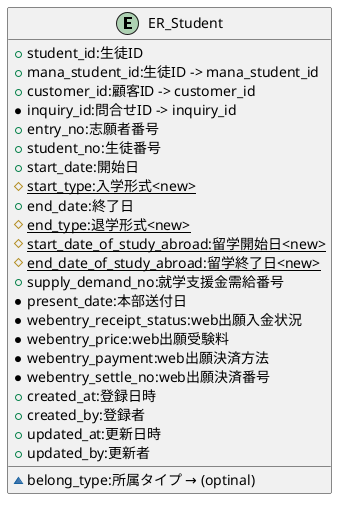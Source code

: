 @startuml

entity "ER_Student"{
    + student_id:生徒ID
    + mana_student_id:生徒ID -> mana_student_id
    + customer_id:顧客ID -> customer_id
    ~ belong_type:所属タイプ → (optinal)
    * inquiry_id:問合せID -> inquiry_id
    + entry_no:志願者番号
    + student_no:生徒番号
    + start_date:開始日
    # <u>start_type:入学形式<new>
    + end_date:終了日
    # <u>end_type:退学形式<new>
    # <u>start_date_of_study_abroad:留学開始日<new>
    # <u>end_date_of_study_abroad:留学終了日<new>
    + supply_demand_no:就学支援金需給番号
    * present_date:本部送付日
    * webentry_receipt_status:web出願入金状況
    * webentry_price:web出願受験料
    * webentry_payment:web出願決済方法
    * webentry_settle_no:web出願決済番号
    + created_at:登録日時
    + created_by:登録者
    + updated_at:更新日時
    + updated_by:更新者
}

@enduml